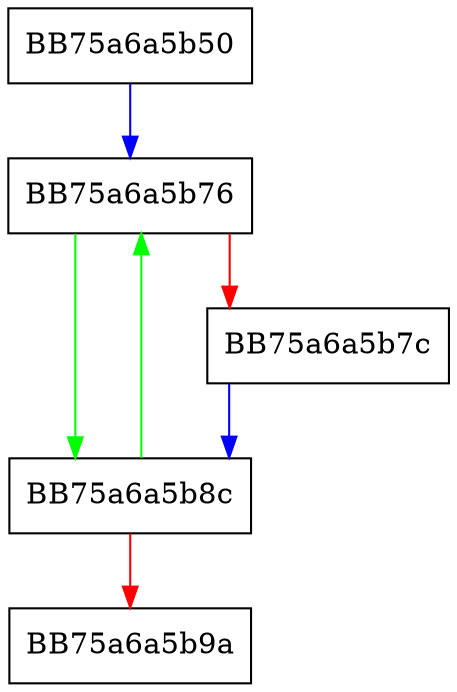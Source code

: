 digraph SSE_movmskpd {
  node [shape="box"];
  graph [splines=ortho];
  BB75a6a5b50 -> BB75a6a5b76 [color="blue"];
  BB75a6a5b76 -> BB75a6a5b8c [color="green"];
  BB75a6a5b76 -> BB75a6a5b7c [color="red"];
  BB75a6a5b7c -> BB75a6a5b8c [color="blue"];
  BB75a6a5b8c -> BB75a6a5b76 [color="green"];
  BB75a6a5b8c -> BB75a6a5b9a [color="red"];
}